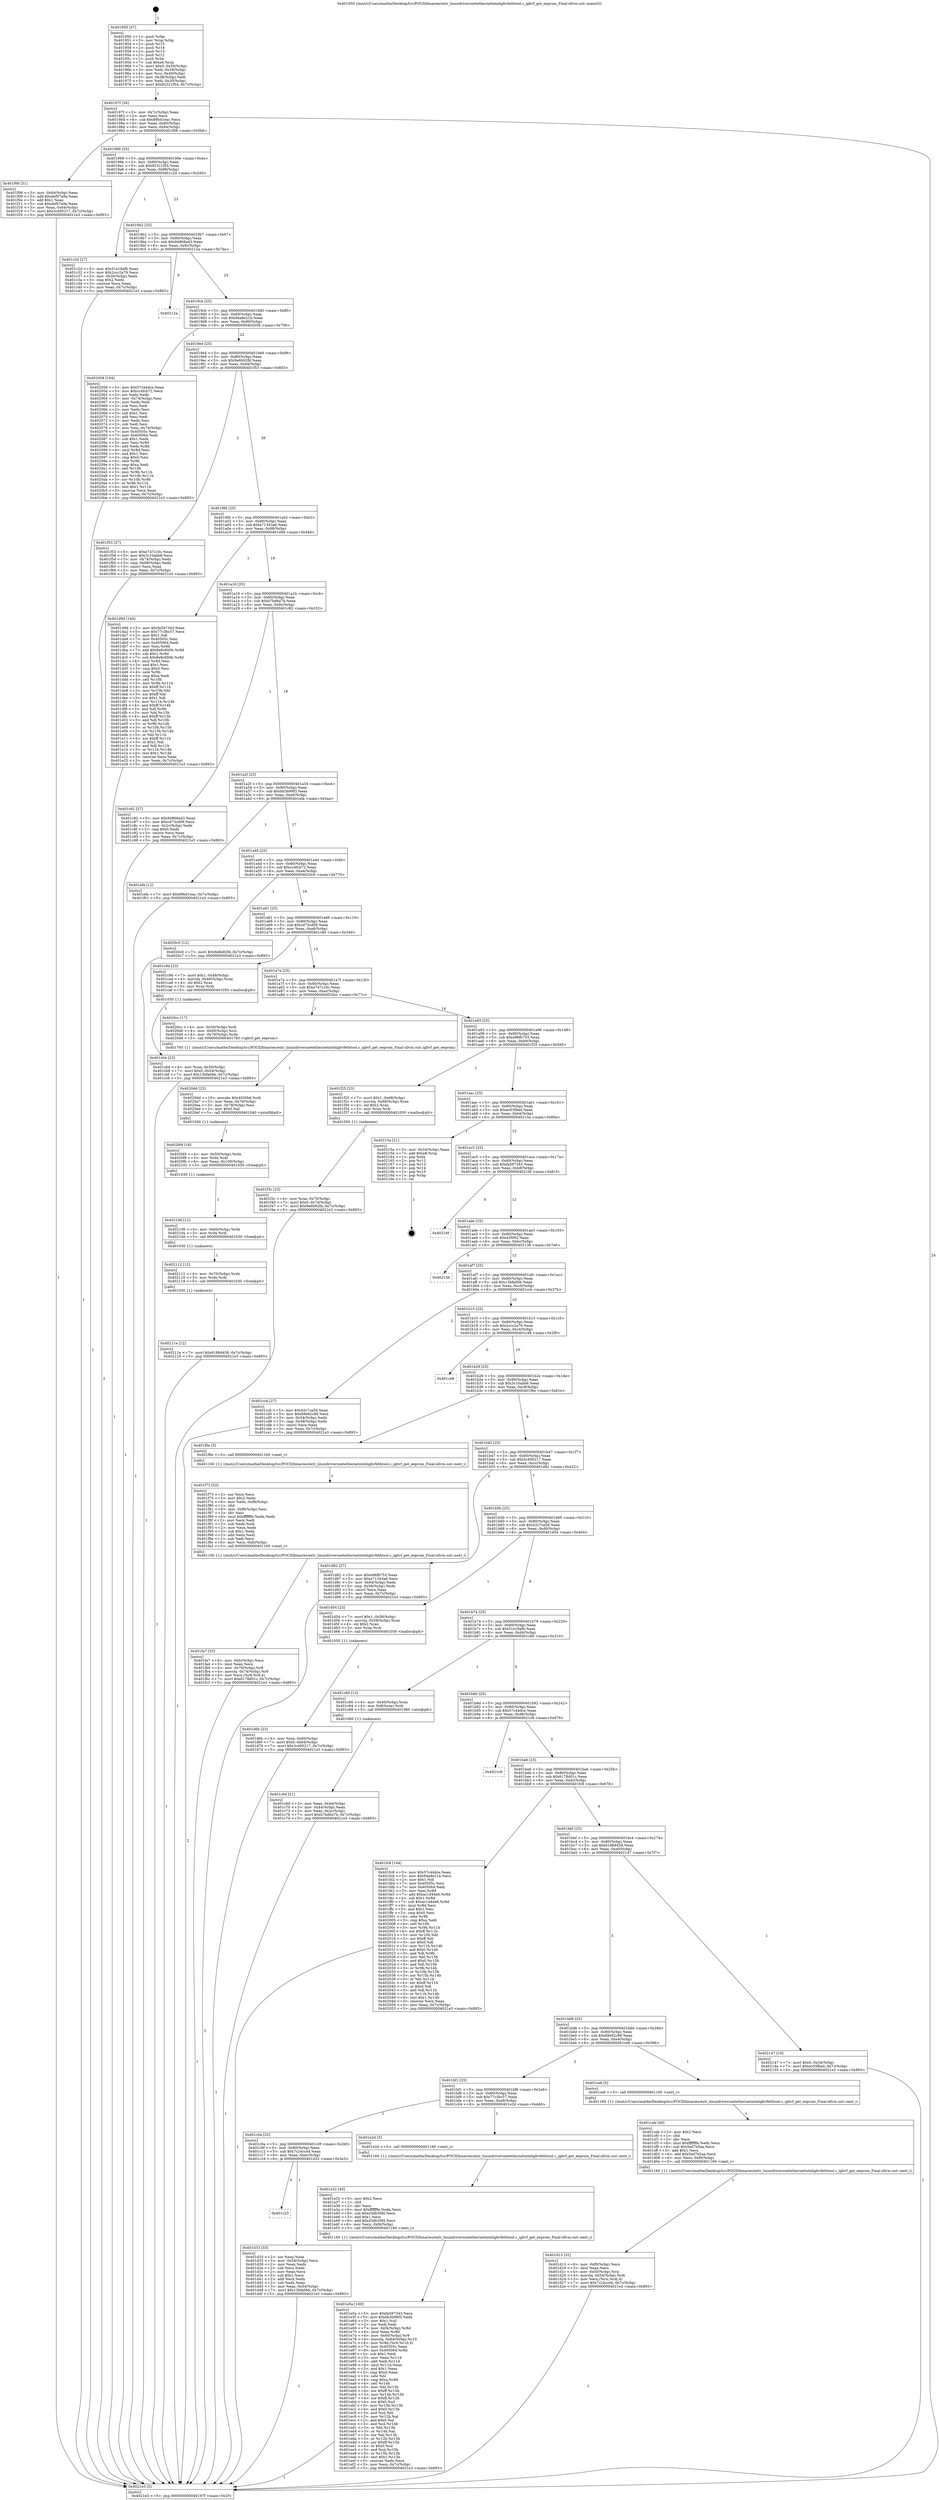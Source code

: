 digraph "0x401950" {
  label = "0x401950 (/mnt/c/Users/mathe/Desktop/tcc/POCII/binaries/extr_linuxdriversnetethernetinteligbvfethtool.c_igbvf_get_eeprom_Final-ollvm.out::main(0))"
  labelloc = "t"
  node[shape=record]

  Entry [label="",width=0.3,height=0.3,shape=circle,fillcolor=black,style=filled]
  "0x40197f" [label="{
     0x40197f [26]\l
     | [instrs]\l
     &nbsp;&nbsp;0x40197f \<+3\>: mov -0x7c(%rbp),%eax\l
     &nbsp;&nbsp;0x401982 \<+2\>: mov %eax,%ecx\l
     &nbsp;&nbsp;0x401984 \<+6\>: sub $0x89bd1eac,%ecx\l
     &nbsp;&nbsp;0x40198a \<+3\>: mov %eax,-0x80(%rbp)\l
     &nbsp;&nbsp;0x40198d \<+6\>: mov %ecx,-0x84(%rbp)\l
     &nbsp;&nbsp;0x401993 \<+6\>: je 0000000000401f06 \<main+0x5b6\>\l
  }"]
  "0x401f06" [label="{
     0x401f06 [31]\l
     | [instrs]\l
     &nbsp;&nbsp;0x401f06 \<+3\>: mov -0x64(%rbp),%eax\l
     &nbsp;&nbsp;0x401f09 \<+5\>: add $0xdef07a9a,%eax\l
     &nbsp;&nbsp;0x401f0e \<+3\>: add $0x1,%eax\l
     &nbsp;&nbsp;0x401f11 \<+5\>: sub $0xdef07a9a,%eax\l
     &nbsp;&nbsp;0x401f16 \<+3\>: mov %eax,-0x64(%rbp)\l
     &nbsp;&nbsp;0x401f19 \<+7\>: movl $0x3c495217,-0x7c(%rbp)\l
     &nbsp;&nbsp;0x401f20 \<+5\>: jmp 00000000004021e3 \<main+0x893\>\l
  }"]
  "0x401999" [label="{
     0x401999 [25]\l
     | [instrs]\l
     &nbsp;&nbsp;0x401999 \<+5\>: jmp 000000000040199e \<main+0x4e\>\l
     &nbsp;&nbsp;0x40199e \<+3\>: mov -0x80(%rbp),%eax\l
     &nbsp;&nbsp;0x4019a1 \<+5\>: sub $0x92321f54,%eax\l
     &nbsp;&nbsp;0x4019a6 \<+6\>: mov %eax,-0x88(%rbp)\l
     &nbsp;&nbsp;0x4019ac \<+6\>: je 0000000000401c2d \<main+0x2dd\>\l
  }"]
  Exit [label="",width=0.3,height=0.3,shape=circle,fillcolor=black,style=filled,peripheries=2]
  "0x401c2d" [label="{
     0x401c2d [27]\l
     | [instrs]\l
     &nbsp;&nbsp;0x401c2d \<+5\>: mov $0x51e18afb,%eax\l
     &nbsp;&nbsp;0x401c32 \<+5\>: mov $0x2ccc2a79,%ecx\l
     &nbsp;&nbsp;0x401c37 \<+3\>: mov -0x30(%rbp),%edx\l
     &nbsp;&nbsp;0x401c3a \<+3\>: cmp $0x2,%edx\l
     &nbsp;&nbsp;0x401c3d \<+3\>: cmovne %ecx,%eax\l
     &nbsp;&nbsp;0x401c40 \<+3\>: mov %eax,-0x7c(%rbp)\l
     &nbsp;&nbsp;0x401c43 \<+5\>: jmp 00000000004021e3 \<main+0x893\>\l
  }"]
  "0x4019b2" [label="{
     0x4019b2 [25]\l
     | [instrs]\l
     &nbsp;&nbsp;0x4019b2 \<+5\>: jmp 00000000004019b7 \<main+0x67\>\l
     &nbsp;&nbsp;0x4019b7 \<+3\>: mov -0x80(%rbp),%eax\l
     &nbsp;&nbsp;0x4019ba \<+5\>: sub $0x94868a43,%eax\l
     &nbsp;&nbsp;0x4019bf \<+6\>: mov %eax,-0x8c(%rbp)\l
     &nbsp;&nbsp;0x4019c5 \<+6\>: je 000000000040212a \<main+0x7da\>\l
  }"]
  "0x4021e3" [label="{
     0x4021e3 [5]\l
     | [instrs]\l
     &nbsp;&nbsp;0x4021e3 \<+5\>: jmp 000000000040197f \<main+0x2f\>\l
  }"]
  "0x401950" [label="{
     0x401950 [47]\l
     | [instrs]\l
     &nbsp;&nbsp;0x401950 \<+1\>: push %rbp\l
     &nbsp;&nbsp;0x401951 \<+3\>: mov %rsp,%rbp\l
     &nbsp;&nbsp;0x401954 \<+2\>: push %r15\l
     &nbsp;&nbsp;0x401956 \<+2\>: push %r14\l
     &nbsp;&nbsp;0x401958 \<+2\>: push %r13\l
     &nbsp;&nbsp;0x40195a \<+2\>: push %r12\l
     &nbsp;&nbsp;0x40195c \<+1\>: push %rbx\l
     &nbsp;&nbsp;0x40195d \<+7\>: sub $0xe8,%rsp\l
     &nbsp;&nbsp;0x401964 \<+7\>: movl $0x0,-0x34(%rbp)\l
     &nbsp;&nbsp;0x40196b \<+3\>: mov %edi,-0x38(%rbp)\l
     &nbsp;&nbsp;0x40196e \<+4\>: mov %rsi,-0x40(%rbp)\l
     &nbsp;&nbsp;0x401972 \<+3\>: mov -0x38(%rbp),%edi\l
     &nbsp;&nbsp;0x401975 \<+3\>: mov %edi,-0x30(%rbp)\l
     &nbsp;&nbsp;0x401978 \<+7\>: movl $0x92321f54,-0x7c(%rbp)\l
  }"]
  "0x40211e" [label="{
     0x40211e [12]\l
     | [instrs]\l
     &nbsp;&nbsp;0x40211e \<+7\>: movl $0x618b9458,-0x7c(%rbp)\l
     &nbsp;&nbsp;0x402125 \<+5\>: jmp 00000000004021e3 \<main+0x893\>\l
  }"]
  "0x40212a" [label="{
     0x40212a\l
  }", style=dashed]
  "0x4019cb" [label="{
     0x4019cb [25]\l
     | [instrs]\l
     &nbsp;&nbsp;0x4019cb \<+5\>: jmp 00000000004019d0 \<main+0x80\>\l
     &nbsp;&nbsp;0x4019d0 \<+3\>: mov -0x80(%rbp),%eax\l
     &nbsp;&nbsp;0x4019d3 \<+5\>: sub $0x94a8e21b,%eax\l
     &nbsp;&nbsp;0x4019d8 \<+6\>: mov %eax,-0x90(%rbp)\l
     &nbsp;&nbsp;0x4019de \<+6\>: je 0000000000402058 \<main+0x708\>\l
  }"]
  "0x402112" [label="{
     0x402112 [12]\l
     | [instrs]\l
     &nbsp;&nbsp;0x402112 \<+4\>: mov -0x70(%rbp),%rdx\l
     &nbsp;&nbsp;0x402116 \<+3\>: mov %rdx,%rdi\l
     &nbsp;&nbsp;0x402119 \<+5\>: call 0000000000401030 \<free@plt\>\l
     | [calls]\l
     &nbsp;&nbsp;0x401030 \{1\} (unknown)\l
  }"]
  "0x402058" [label="{
     0x402058 [104]\l
     | [instrs]\l
     &nbsp;&nbsp;0x402058 \<+5\>: mov $0x57c44dce,%eax\l
     &nbsp;&nbsp;0x40205d \<+5\>: mov $0xcc4fcb72,%ecx\l
     &nbsp;&nbsp;0x402062 \<+2\>: xor %edx,%edx\l
     &nbsp;&nbsp;0x402064 \<+3\>: mov -0x74(%rbp),%esi\l
     &nbsp;&nbsp;0x402067 \<+2\>: mov %edx,%edi\l
     &nbsp;&nbsp;0x402069 \<+2\>: sub %esi,%edi\l
     &nbsp;&nbsp;0x40206b \<+2\>: mov %edx,%esi\l
     &nbsp;&nbsp;0x40206d \<+3\>: sub $0x1,%esi\l
     &nbsp;&nbsp;0x402070 \<+2\>: add %esi,%edi\l
     &nbsp;&nbsp;0x402072 \<+2\>: mov %edx,%esi\l
     &nbsp;&nbsp;0x402074 \<+2\>: sub %edi,%esi\l
     &nbsp;&nbsp;0x402076 \<+3\>: mov %esi,-0x74(%rbp)\l
     &nbsp;&nbsp;0x402079 \<+7\>: mov 0x40505c,%esi\l
     &nbsp;&nbsp;0x402080 \<+7\>: mov 0x405064,%edi\l
     &nbsp;&nbsp;0x402087 \<+3\>: sub $0x1,%edx\l
     &nbsp;&nbsp;0x40208a \<+3\>: mov %esi,%r8d\l
     &nbsp;&nbsp;0x40208d \<+3\>: add %edx,%r8d\l
     &nbsp;&nbsp;0x402090 \<+4\>: imul %r8d,%esi\l
     &nbsp;&nbsp;0x402094 \<+3\>: and $0x1,%esi\l
     &nbsp;&nbsp;0x402097 \<+3\>: cmp $0x0,%esi\l
     &nbsp;&nbsp;0x40209a \<+4\>: sete %r9b\l
     &nbsp;&nbsp;0x40209e \<+3\>: cmp $0xa,%edi\l
     &nbsp;&nbsp;0x4020a1 \<+4\>: setl %r10b\l
     &nbsp;&nbsp;0x4020a5 \<+3\>: mov %r9b,%r11b\l
     &nbsp;&nbsp;0x4020a8 \<+3\>: and %r10b,%r11b\l
     &nbsp;&nbsp;0x4020ab \<+3\>: xor %r10b,%r9b\l
     &nbsp;&nbsp;0x4020ae \<+3\>: or %r9b,%r11b\l
     &nbsp;&nbsp;0x4020b1 \<+4\>: test $0x1,%r11b\l
     &nbsp;&nbsp;0x4020b5 \<+3\>: cmovne %ecx,%eax\l
     &nbsp;&nbsp;0x4020b8 \<+3\>: mov %eax,-0x7c(%rbp)\l
     &nbsp;&nbsp;0x4020bb \<+5\>: jmp 00000000004021e3 \<main+0x893\>\l
  }"]
  "0x4019e4" [label="{
     0x4019e4 [25]\l
     | [instrs]\l
     &nbsp;&nbsp;0x4019e4 \<+5\>: jmp 00000000004019e9 \<main+0x99\>\l
     &nbsp;&nbsp;0x4019e9 \<+3\>: mov -0x80(%rbp),%eax\l
     &nbsp;&nbsp;0x4019ec \<+5\>: sub $0x9e6b92fd,%eax\l
     &nbsp;&nbsp;0x4019f1 \<+6\>: mov %eax,-0x94(%rbp)\l
     &nbsp;&nbsp;0x4019f7 \<+6\>: je 0000000000401f53 \<main+0x603\>\l
  }"]
  "0x402106" [label="{
     0x402106 [12]\l
     | [instrs]\l
     &nbsp;&nbsp;0x402106 \<+4\>: mov -0x60(%rbp),%rdx\l
     &nbsp;&nbsp;0x40210a \<+3\>: mov %rdx,%rdi\l
     &nbsp;&nbsp;0x40210d \<+5\>: call 0000000000401030 \<free@plt\>\l
     | [calls]\l
     &nbsp;&nbsp;0x401030 \{1\} (unknown)\l
  }"]
  "0x401f53" [label="{
     0x401f53 [27]\l
     | [instrs]\l
     &nbsp;&nbsp;0x401f53 \<+5\>: mov $0xe747c16c,%eax\l
     &nbsp;&nbsp;0x401f58 \<+5\>: mov $0x3c10abb6,%ecx\l
     &nbsp;&nbsp;0x401f5d \<+3\>: mov -0x74(%rbp),%edx\l
     &nbsp;&nbsp;0x401f60 \<+3\>: cmp -0x68(%rbp),%edx\l
     &nbsp;&nbsp;0x401f63 \<+3\>: cmovl %ecx,%eax\l
     &nbsp;&nbsp;0x401f66 \<+3\>: mov %eax,-0x7c(%rbp)\l
     &nbsp;&nbsp;0x401f69 \<+5\>: jmp 00000000004021e3 \<main+0x893\>\l
  }"]
  "0x4019fd" [label="{
     0x4019fd [25]\l
     | [instrs]\l
     &nbsp;&nbsp;0x4019fd \<+5\>: jmp 0000000000401a02 \<main+0xb2\>\l
     &nbsp;&nbsp;0x401a02 \<+3\>: mov -0x80(%rbp),%eax\l
     &nbsp;&nbsp;0x401a05 \<+5\>: sub $0xa71343a6,%eax\l
     &nbsp;&nbsp;0x401a0a \<+6\>: mov %eax,-0x98(%rbp)\l
     &nbsp;&nbsp;0x401a10 \<+6\>: je 0000000000401d9d \<main+0x44d\>\l
  }"]
  "0x4020f4" [label="{
     0x4020f4 [18]\l
     | [instrs]\l
     &nbsp;&nbsp;0x4020f4 \<+4\>: mov -0x50(%rbp),%rdx\l
     &nbsp;&nbsp;0x4020f8 \<+3\>: mov %rdx,%rdi\l
     &nbsp;&nbsp;0x4020fb \<+6\>: mov %eax,-0x100(%rbp)\l
     &nbsp;&nbsp;0x402101 \<+5\>: call 0000000000401030 \<free@plt\>\l
     | [calls]\l
     &nbsp;&nbsp;0x401030 \{1\} (unknown)\l
  }"]
  "0x401d9d" [label="{
     0x401d9d [144]\l
     | [instrs]\l
     &nbsp;&nbsp;0x401d9d \<+5\>: mov $0xfa597343,%eax\l
     &nbsp;&nbsp;0x401da2 \<+5\>: mov $0x77c3bc57,%ecx\l
     &nbsp;&nbsp;0x401da7 \<+2\>: mov $0x1,%dl\l
     &nbsp;&nbsp;0x401da9 \<+7\>: mov 0x40505c,%esi\l
     &nbsp;&nbsp;0x401db0 \<+7\>: mov 0x405064,%edi\l
     &nbsp;&nbsp;0x401db7 \<+3\>: mov %esi,%r8d\l
     &nbsp;&nbsp;0x401dba \<+7\>: add $0x8e8c600b,%r8d\l
     &nbsp;&nbsp;0x401dc1 \<+4\>: sub $0x1,%r8d\l
     &nbsp;&nbsp;0x401dc5 \<+7\>: sub $0x8e8c600b,%r8d\l
     &nbsp;&nbsp;0x401dcc \<+4\>: imul %r8d,%esi\l
     &nbsp;&nbsp;0x401dd0 \<+3\>: and $0x1,%esi\l
     &nbsp;&nbsp;0x401dd3 \<+3\>: cmp $0x0,%esi\l
     &nbsp;&nbsp;0x401dd6 \<+4\>: sete %r9b\l
     &nbsp;&nbsp;0x401dda \<+3\>: cmp $0xa,%edi\l
     &nbsp;&nbsp;0x401ddd \<+4\>: setl %r10b\l
     &nbsp;&nbsp;0x401de1 \<+3\>: mov %r9b,%r11b\l
     &nbsp;&nbsp;0x401de4 \<+4\>: xor $0xff,%r11b\l
     &nbsp;&nbsp;0x401de8 \<+3\>: mov %r10b,%bl\l
     &nbsp;&nbsp;0x401deb \<+3\>: xor $0xff,%bl\l
     &nbsp;&nbsp;0x401dee \<+3\>: xor $0x1,%dl\l
     &nbsp;&nbsp;0x401df1 \<+3\>: mov %r11b,%r14b\l
     &nbsp;&nbsp;0x401df4 \<+4\>: and $0xff,%r14b\l
     &nbsp;&nbsp;0x401df8 \<+3\>: and %dl,%r9b\l
     &nbsp;&nbsp;0x401dfb \<+3\>: mov %bl,%r15b\l
     &nbsp;&nbsp;0x401dfe \<+4\>: and $0xff,%r15b\l
     &nbsp;&nbsp;0x401e02 \<+3\>: and %dl,%r10b\l
     &nbsp;&nbsp;0x401e05 \<+3\>: or %r9b,%r14b\l
     &nbsp;&nbsp;0x401e08 \<+3\>: or %r10b,%r15b\l
     &nbsp;&nbsp;0x401e0b \<+3\>: xor %r15b,%r14b\l
     &nbsp;&nbsp;0x401e0e \<+3\>: or %bl,%r11b\l
     &nbsp;&nbsp;0x401e11 \<+4\>: xor $0xff,%r11b\l
     &nbsp;&nbsp;0x401e15 \<+3\>: or $0x1,%dl\l
     &nbsp;&nbsp;0x401e18 \<+3\>: and %dl,%r11b\l
     &nbsp;&nbsp;0x401e1b \<+3\>: or %r11b,%r14b\l
     &nbsp;&nbsp;0x401e1e \<+4\>: test $0x1,%r14b\l
     &nbsp;&nbsp;0x401e22 \<+3\>: cmovne %ecx,%eax\l
     &nbsp;&nbsp;0x401e25 \<+3\>: mov %eax,-0x7c(%rbp)\l
     &nbsp;&nbsp;0x401e28 \<+5\>: jmp 00000000004021e3 \<main+0x893\>\l
  }"]
  "0x401a16" [label="{
     0x401a16 [25]\l
     | [instrs]\l
     &nbsp;&nbsp;0x401a16 \<+5\>: jmp 0000000000401a1b \<main+0xcb\>\l
     &nbsp;&nbsp;0x401a1b \<+3\>: mov -0x80(%rbp),%eax\l
     &nbsp;&nbsp;0x401a1e \<+5\>: sub $0xb7bd6a7b,%eax\l
     &nbsp;&nbsp;0x401a23 \<+6\>: mov %eax,-0x9c(%rbp)\l
     &nbsp;&nbsp;0x401a29 \<+6\>: je 0000000000401c82 \<main+0x332\>\l
  }"]
  "0x4020dd" [label="{
     0x4020dd [23]\l
     | [instrs]\l
     &nbsp;&nbsp;0x4020dd \<+10\>: movabs $0x4030b6,%rdi\l
     &nbsp;&nbsp;0x4020e7 \<+3\>: mov %eax,-0x78(%rbp)\l
     &nbsp;&nbsp;0x4020ea \<+3\>: mov -0x78(%rbp),%esi\l
     &nbsp;&nbsp;0x4020ed \<+2\>: mov $0x0,%al\l
     &nbsp;&nbsp;0x4020ef \<+5\>: call 0000000000401040 \<printf@plt\>\l
     | [calls]\l
     &nbsp;&nbsp;0x401040 \{1\} (unknown)\l
  }"]
  "0x401c82" [label="{
     0x401c82 [27]\l
     | [instrs]\l
     &nbsp;&nbsp;0x401c82 \<+5\>: mov $0x94868a43,%eax\l
     &nbsp;&nbsp;0x401c87 \<+5\>: mov $0xcd73cd09,%ecx\l
     &nbsp;&nbsp;0x401c8c \<+3\>: mov -0x2c(%rbp),%edx\l
     &nbsp;&nbsp;0x401c8f \<+3\>: cmp $0x0,%edx\l
     &nbsp;&nbsp;0x401c92 \<+3\>: cmove %ecx,%eax\l
     &nbsp;&nbsp;0x401c95 \<+3\>: mov %eax,-0x7c(%rbp)\l
     &nbsp;&nbsp;0x401c98 \<+5\>: jmp 00000000004021e3 \<main+0x893\>\l
  }"]
  "0x401a2f" [label="{
     0x401a2f [25]\l
     | [instrs]\l
     &nbsp;&nbsp;0x401a2f \<+5\>: jmp 0000000000401a34 \<main+0xe4\>\l
     &nbsp;&nbsp;0x401a34 \<+3\>: mov -0x80(%rbp),%eax\l
     &nbsp;&nbsp;0x401a37 \<+5\>: sub $0xbb3b99f3,%eax\l
     &nbsp;&nbsp;0x401a3c \<+6\>: mov %eax,-0xa0(%rbp)\l
     &nbsp;&nbsp;0x401a42 \<+6\>: je 0000000000401efa \<main+0x5aa\>\l
  }"]
  "0x401fa7" [label="{
     0x401fa7 [33]\l
     | [instrs]\l
     &nbsp;&nbsp;0x401fa7 \<+6\>: mov -0xfc(%rbp),%ecx\l
     &nbsp;&nbsp;0x401fad \<+3\>: imul %eax,%ecx\l
     &nbsp;&nbsp;0x401fb0 \<+4\>: mov -0x70(%rbp),%r8\l
     &nbsp;&nbsp;0x401fb4 \<+4\>: movslq -0x74(%rbp),%r9\l
     &nbsp;&nbsp;0x401fb8 \<+4\>: mov %ecx,(%r8,%r9,4)\l
     &nbsp;&nbsp;0x401fbc \<+7\>: movl $0x6178d01c,-0x7c(%rbp)\l
     &nbsp;&nbsp;0x401fc3 \<+5\>: jmp 00000000004021e3 \<main+0x893\>\l
  }"]
  "0x401efa" [label="{
     0x401efa [12]\l
     | [instrs]\l
     &nbsp;&nbsp;0x401efa \<+7\>: movl $0x89bd1eac,-0x7c(%rbp)\l
     &nbsp;&nbsp;0x401f01 \<+5\>: jmp 00000000004021e3 \<main+0x893\>\l
  }"]
  "0x401a48" [label="{
     0x401a48 [25]\l
     | [instrs]\l
     &nbsp;&nbsp;0x401a48 \<+5\>: jmp 0000000000401a4d \<main+0xfd\>\l
     &nbsp;&nbsp;0x401a4d \<+3\>: mov -0x80(%rbp),%eax\l
     &nbsp;&nbsp;0x401a50 \<+5\>: sub $0xcc4fcb72,%eax\l
     &nbsp;&nbsp;0x401a55 \<+6\>: mov %eax,-0xa4(%rbp)\l
     &nbsp;&nbsp;0x401a5b \<+6\>: je 00000000004020c0 \<main+0x770\>\l
  }"]
  "0x401f73" [label="{
     0x401f73 [52]\l
     | [instrs]\l
     &nbsp;&nbsp;0x401f73 \<+2\>: xor %ecx,%ecx\l
     &nbsp;&nbsp;0x401f75 \<+5\>: mov $0x2,%edx\l
     &nbsp;&nbsp;0x401f7a \<+6\>: mov %edx,-0xf8(%rbp)\l
     &nbsp;&nbsp;0x401f80 \<+1\>: cltd\l
     &nbsp;&nbsp;0x401f81 \<+6\>: mov -0xf8(%rbp),%esi\l
     &nbsp;&nbsp;0x401f87 \<+2\>: idiv %esi\l
     &nbsp;&nbsp;0x401f89 \<+6\>: imul $0xfffffffe,%edx,%edx\l
     &nbsp;&nbsp;0x401f8f \<+2\>: mov %ecx,%edi\l
     &nbsp;&nbsp;0x401f91 \<+2\>: sub %edx,%edi\l
     &nbsp;&nbsp;0x401f93 \<+2\>: mov %ecx,%edx\l
     &nbsp;&nbsp;0x401f95 \<+3\>: sub $0x1,%edx\l
     &nbsp;&nbsp;0x401f98 \<+2\>: add %edx,%edi\l
     &nbsp;&nbsp;0x401f9a \<+2\>: sub %edi,%ecx\l
     &nbsp;&nbsp;0x401f9c \<+6\>: mov %ecx,-0xfc(%rbp)\l
     &nbsp;&nbsp;0x401fa2 \<+5\>: call 0000000000401160 \<next_i\>\l
     | [calls]\l
     &nbsp;&nbsp;0x401160 \{1\} (/mnt/c/Users/mathe/Desktop/tcc/POCII/binaries/extr_linuxdriversnetethernetinteligbvfethtool.c_igbvf_get_eeprom_Final-ollvm.out::next_i)\l
  }"]
  "0x4020c0" [label="{
     0x4020c0 [12]\l
     | [instrs]\l
     &nbsp;&nbsp;0x4020c0 \<+7\>: movl $0x9e6b92fd,-0x7c(%rbp)\l
     &nbsp;&nbsp;0x4020c7 \<+5\>: jmp 00000000004021e3 \<main+0x893\>\l
  }"]
  "0x401a61" [label="{
     0x401a61 [25]\l
     | [instrs]\l
     &nbsp;&nbsp;0x401a61 \<+5\>: jmp 0000000000401a66 \<main+0x116\>\l
     &nbsp;&nbsp;0x401a66 \<+3\>: mov -0x80(%rbp),%eax\l
     &nbsp;&nbsp;0x401a69 \<+5\>: sub $0xcd73cd09,%eax\l
     &nbsp;&nbsp;0x401a6e \<+6\>: mov %eax,-0xa8(%rbp)\l
     &nbsp;&nbsp;0x401a74 \<+6\>: je 0000000000401c9d \<main+0x34d\>\l
  }"]
  "0x401f3c" [label="{
     0x401f3c [23]\l
     | [instrs]\l
     &nbsp;&nbsp;0x401f3c \<+4\>: mov %rax,-0x70(%rbp)\l
     &nbsp;&nbsp;0x401f40 \<+7\>: movl $0x0,-0x74(%rbp)\l
     &nbsp;&nbsp;0x401f47 \<+7\>: movl $0x9e6b92fd,-0x7c(%rbp)\l
     &nbsp;&nbsp;0x401f4e \<+5\>: jmp 00000000004021e3 \<main+0x893\>\l
  }"]
  "0x401c9d" [label="{
     0x401c9d [23]\l
     | [instrs]\l
     &nbsp;&nbsp;0x401c9d \<+7\>: movl $0x1,-0x48(%rbp)\l
     &nbsp;&nbsp;0x401ca4 \<+4\>: movslq -0x48(%rbp),%rax\l
     &nbsp;&nbsp;0x401ca8 \<+4\>: shl $0x2,%rax\l
     &nbsp;&nbsp;0x401cac \<+3\>: mov %rax,%rdi\l
     &nbsp;&nbsp;0x401caf \<+5\>: call 0000000000401050 \<malloc@plt\>\l
     | [calls]\l
     &nbsp;&nbsp;0x401050 \{1\} (unknown)\l
  }"]
  "0x401a7a" [label="{
     0x401a7a [25]\l
     | [instrs]\l
     &nbsp;&nbsp;0x401a7a \<+5\>: jmp 0000000000401a7f \<main+0x12f\>\l
     &nbsp;&nbsp;0x401a7f \<+3\>: mov -0x80(%rbp),%eax\l
     &nbsp;&nbsp;0x401a82 \<+5\>: sub $0xe747c16c,%eax\l
     &nbsp;&nbsp;0x401a87 \<+6\>: mov %eax,-0xac(%rbp)\l
     &nbsp;&nbsp;0x401a8d \<+6\>: je 00000000004020cc \<main+0x77c\>\l
  }"]
  "0x401e5a" [label="{
     0x401e5a [160]\l
     | [instrs]\l
     &nbsp;&nbsp;0x401e5a \<+5\>: mov $0xfa597343,%ecx\l
     &nbsp;&nbsp;0x401e5f \<+5\>: mov $0xbb3b99f3,%edx\l
     &nbsp;&nbsp;0x401e64 \<+3\>: mov $0x1,%sil\l
     &nbsp;&nbsp;0x401e67 \<+2\>: xor %edi,%edi\l
     &nbsp;&nbsp;0x401e69 \<+7\>: mov -0xf4(%rbp),%r8d\l
     &nbsp;&nbsp;0x401e70 \<+4\>: imul %eax,%r8d\l
     &nbsp;&nbsp;0x401e74 \<+4\>: mov -0x60(%rbp),%r9\l
     &nbsp;&nbsp;0x401e78 \<+4\>: movslq -0x64(%rbp),%r10\l
     &nbsp;&nbsp;0x401e7c \<+4\>: mov %r8d,(%r9,%r10,4)\l
     &nbsp;&nbsp;0x401e80 \<+7\>: mov 0x40505c,%eax\l
     &nbsp;&nbsp;0x401e87 \<+8\>: mov 0x405064,%r8d\l
     &nbsp;&nbsp;0x401e8f \<+3\>: sub $0x1,%edi\l
     &nbsp;&nbsp;0x401e92 \<+3\>: mov %eax,%r11d\l
     &nbsp;&nbsp;0x401e95 \<+3\>: add %edi,%r11d\l
     &nbsp;&nbsp;0x401e98 \<+4\>: imul %r11d,%eax\l
     &nbsp;&nbsp;0x401e9c \<+3\>: and $0x1,%eax\l
     &nbsp;&nbsp;0x401e9f \<+3\>: cmp $0x0,%eax\l
     &nbsp;&nbsp;0x401ea2 \<+3\>: sete %bl\l
     &nbsp;&nbsp;0x401ea5 \<+4\>: cmp $0xa,%r8d\l
     &nbsp;&nbsp;0x401ea9 \<+4\>: setl %r14b\l
     &nbsp;&nbsp;0x401ead \<+3\>: mov %bl,%r15b\l
     &nbsp;&nbsp;0x401eb0 \<+4\>: xor $0xff,%r15b\l
     &nbsp;&nbsp;0x401eb4 \<+3\>: mov %r14b,%r12b\l
     &nbsp;&nbsp;0x401eb7 \<+4\>: xor $0xff,%r12b\l
     &nbsp;&nbsp;0x401ebb \<+4\>: xor $0x0,%sil\l
     &nbsp;&nbsp;0x401ebf \<+3\>: mov %r15b,%r13b\l
     &nbsp;&nbsp;0x401ec2 \<+4\>: and $0x0,%r13b\l
     &nbsp;&nbsp;0x401ec6 \<+3\>: and %sil,%bl\l
     &nbsp;&nbsp;0x401ec9 \<+3\>: mov %r12b,%al\l
     &nbsp;&nbsp;0x401ecc \<+2\>: and $0x0,%al\l
     &nbsp;&nbsp;0x401ece \<+3\>: and %sil,%r14b\l
     &nbsp;&nbsp;0x401ed1 \<+3\>: or %bl,%r13b\l
     &nbsp;&nbsp;0x401ed4 \<+3\>: or %r14b,%al\l
     &nbsp;&nbsp;0x401ed7 \<+3\>: xor %al,%r13b\l
     &nbsp;&nbsp;0x401eda \<+3\>: or %r12b,%r15b\l
     &nbsp;&nbsp;0x401edd \<+4\>: xor $0xff,%r15b\l
     &nbsp;&nbsp;0x401ee1 \<+4\>: or $0x0,%sil\l
     &nbsp;&nbsp;0x401ee5 \<+3\>: and %sil,%r15b\l
     &nbsp;&nbsp;0x401ee8 \<+3\>: or %r15b,%r13b\l
     &nbsp;&nbsp;0x401eeb \<+4\>: test $0x1,%r13b\l
     &nbsp;&nbsp;0x401eef \<+3\>: cmovne %edx,%ecx\l
     &nbsp;&nbsp;0x401ef2 \<+3\>: mov %ecx,-0x7c(%rbp)\l
     &nbsp;&nbsp;0x401ef5 \<+5\>: jmp 00000000004021e3 \<main+0x893\>\l
  }"]
  "0x4020cc" [label="{
     0x4020cc [17]\l
     | [instrs]\l
     &nbsp;&nbsp;0x4020cc \<+4\>: mov -0x50(%rbp),%rdi\l
     &nbsp;&nbsp;0x4020d0 \<+4\>: mov -0x60(%rbp),%rsi\l
     &nbsp;&nbsp;0x4020d4 \<+4\>: mov -0x70(%rbp),%rdx\l
     &nbsp;&nbsp;0x4020d8 \<+5\>: call 0000000000401760 \<igbvf_get_eeprom\>\l
     | [calls]\l
     &nbsp;&nbsp;0x401760 \{1\} (/mnt/c/Users/mathe/Desktop/tcc/POCII/binaries/extr_linuxdriversnetethernetinteligbvfethtool.c_igbvf_get_eeprom_Final-ollvm.out::igbvf_get_eeprom)\l
  }"]
  "0x401a93" [label="{
     0x401a93 [25]\l
     | [instrs]\l
     &nbsp;&nbsp;0x401a93 \<+5\>: jmp 0000000000401a98 \<main+0x148\>\l
     &nbsp;&nbsp;0x401a98 \<+3\>: mov -0x80(%rbp),%eax\l
     &nbsp;&nbsp;0x401a9b \<+5\>: sub $0xe96fb753,%eax\l
     &nbsp;&nbsp;0x401aa0 \<+6\>: mov %eax,-0xb0(%rbp)\l
     &nbsp;&nbsp;0x401aa6 \<+6\>: je 0000000000401f25 \<main+0x5d5\>\l
  }"]
  "0x401e32" [label="{
     0x401e32 [40]\l
     | [instrs]\l
     &nbsp;&nbsp;0x401e32 \<+5\>: mov $0x2,%ecx\l
     &nbsp;&nbsp;0x401e37 \<+1\>: cltd\l
     &nbsp;&nbsp;0x401e38 \<+2\>: idiv %ecx\l
     &nbsp;&nbsp;0x401e3a \<+6\>: imul $0xfffffffe,%edx,%ecx\l
     &nbsp;&nbsp;0x401e40 \<+6\>: sub $0xd3db30fd,%ecx\l
     &nbsp;&nbsp;0x401e46 \<+3\>: add $0x1,%ecx\l
     &nbsp;&nbsp;0x401e49 \<+6\>: add $0xd3db30fd,%ecx\l
     &nbsp;&nbsp;0x401e4f \<+6\>: mov %ecx,-0xf4(%rbp)\l
     &nbsp;&nbsp;0x401e55 \<+5\>: call 0000000000401160 \<next_i\>\l
     | [calls]\l
     &nbsp;&nbsp;0x401160 \{1\} (/mnt/c/Users/mathe/Desktop/tcc/POCII/binaries/extr_linuxdriversnetethernetinteligbvfethtool.c_igbvf_get_eeprom_Final-ollvm.out::next_i)\l
  }"]
  "0x401f25" [label="{
     0x401f25 [23]\l
     | [instrs]\l
     &nbsp;&nbsp;0x401f25 \<+7\>: movl $0x1,-0x68(%rbp)\l
     &nbsp;&nbsp;0x401f2c \<+4\>: movslq -0x68(%rbp),%rax\l
     &nbsp;&nbsp;0x401f30 \<+4\>: shl $0x2,%rax\l
     &nbsp;&nbsp;0x401f34 \<+3\>: mov %rax,%rdi\l
     &nbsp;&nbsp;0x401f37 \<+5\>: call 0000000000401050 \<malloc@plt\>\l
     | [calls]\l
     &nbsp;&nbsp;0x401050 \{1\} (unknown)\l
  }"]
  "0x401aac" [label="{
     0x401aac [25]\l
     | [instrs]\l
     &nbsp;&nbsp;0x401aac \<+5\>: jmp 0000000000401ab1 \<main+0x161\>\l
     &nbsp;&nbsp;0x401ab1 \<+3\>: mov -0x80(%rbp),%eax\l
     &nbsp;&nbsp;0x401ab4 \<+5\>: sub $0xec03fbed,%eax\l
     &nbsp;&nbsp;0x401ab9 \<+6\>: mov %eax,-0xb4(%rbp)\l
     &nbsp;&nbsp;0x401abf \<+6\>: je 000000000040215a \<main+0x80a\>\l
  }"]
  "0x401d6b" [label="{
     0x401d6b [23]\l
     | [instrs]\l
     &nbsp;&nbsp;0x401d6b \<+4\>: mov %rax,-0x60(%rbp)\l
     &nbsp;&nbsp;0x401d6f \<+7\>: movl $0x0,-0x64(%rbp)\l
     &nbsp;&nbsp;0x401d76 \<+7\>: movl $0x3c495217,-0x7c(%rbp)\l
     &nbsp;&nbsp;0x401d7d \<+5\>: jmp 00000000004021e3 \<main+0x893\>\l
  }"]
  "0x40215a" [label="{
     0x40215a [21]\l
     | [instrs]\l
     &nbsp;&nbsp;0x40215a \<+3\>: mov -0x34(%rbp),%eax\l
     &nbsp;&nbsp;0x40215d \<+7\>: add $0xe8,%rsp\l
     &nbsp;&nbsp;0x402164 \<+1\>: pop %rbx\l
     &nbsp;&nbsp;0x402165 \<+2\>: pop %r12\l
     &nbsp;&nbsp;0x402167 \<+2\>: pop %r13\l
     &nbsp;&nbsp;0x402169 \<+2\>: pop %r14\l
     &nbsp;&nbsp;0x40216b \<+2\>: pop %r15\l
     &nbsp;&nbsp;0x40216d \<+1\>: pop %rbp\l
     &nbsp;&nbsp;0x40216e \<+1\>: ret\l
  }"]
  "0x401ac5" [label="{
     0x401ac5 [25]\l
     | [instrs]\l
     &nbsp;&nbsp;0x401ac5 \<+5\>: jmp 0000000000401aca \<main+0x17a\>\l
     &nbsp;&nbsp;0x401aca \<+3\>: mov -0x80(%rbp),%eax\l
     &nbsp;&nbsp;0x401acd \<+5\>: sub $0xfa597343,%eax\l
     &nbsp;&nbsp;0x401ad2 \<+6\>: mov %eax,-0xb8(%rbp)\l
     &nbsp;&nbsp;0x401ad8 \<+6\>: je 000000000040216f \<main+0x81f\>\l
  }"]
  "0x401c23" [label="{
     0x401c23\l
  }", style=dashed]
  "0x40216f" [label="{
     0x40216f\l
  }", style=dashed]
  "0x401ade" [label="{
     0x401ade [25]\l
     | [instrs]\l
     &nbsp;&nbsp;0x401ade \<+5\>: jmp 0000000000401ae3 \<main+0x193\>\l
     &nbsp;&nbsp;0x401ae3 \<+3\>: mov -0x80(%rbp),%eax\l
     &nbsp;&nbsp;0x401ae6 \<+5\>: sub $0x42f062,%eax\l
     &nbsp;&nbsp;0x401aeb \<+6\>: mov %eax,-0xbc(%rbp)\l
     &nbsp;&nbsp;0x401af1 \<+6\>: je 0000000000402136 \<main+0x7e6\>\l
  }"]
  "0x401d33" [label="{
     0x401d33 [33]\l
     | [instrs]\l
     &nbsp;&nbsp;0x401d33 \<+2\>: xor %eax,%eax\l
     &nbsp;&nbsp;0x401d35 \<+3\>: mov -0x54(%rbp),%ecx\l
     &nbsp;&nbsp;0x401d38 \<+2\>: mov %eax,%edx\l
     &nbsp;&nbsp;0x401d3a \<+2\>: sub %ecx,%edx\l
     &nbsp;&nbsp;0x401d3c \<+2\>: mov %eax,%ecx\l
     &nbsp;&nbsp;0x401d3e \<+3\>: sub $0x1,%ecx\l
     &nbsp;&nbsp;0x401d41 \<+2\>: add %ecx,%edx\l
     &nbsp;&nbsp;0x401d43 \<+2\>: sub %edx,%eax\l
     &nbsp;&nbsp;0x401d45 \<+3\>: mov %eax,-0x54(%rbp)\l
     &nbsp;&nbsp;0x401d48 \<+7\>: movl $0x13bfa0bb,-0x7c(%rbp)\l
     &nbsp;&nbsp;0x401d4f \<+5\>: jmp 00000000004021e3 \<main+0x893\>\l
  }"]
  "0x402136" [label="{
     0x402136\l
  }", style=dashed]
  "0x401af7" [label="{
     0x401af7 [25]\l
     | [instrs]\l
     &nbsp;&nbsp;0x401af7 \<+5\>: jmp 0000000000401afc \<main+0x1ac\>\l
     &nbsp;&nbsp;0x401afc \<+3\>: mov -0x80(%rbp),%eax\l
     &nbsp;&nbsp;0x401aff \<+5\>: sub $0x13bfa0bb,%eax\l
     &nbsp;&nbsp;0x401b04 \<+6\>: mov %eax,-0xc0(%rbp)\l
     &nbsp;&nbsp;0x401b0a \<+6\>: je 0000000000401ccb \<main+0x37b\>\l
  }"]
  "0x401c0a" [label="{
     0x401c0a [25]\l
     | [instrs]\l
     &nbsp;&nbsp;0x401c0a \<+5\>: jmp 0000000000401c0f \<main+0x2bf\>\l
     &nbsp;&nbsp;0x401c0f \<+3\>: mov -0x80(%rbp),%eax\l
     &nbsp;&nbsp;0x401c12 \<+5\>: sub $0x7c24ccd4,%eax\l
     &nbsp;&nbsp;0x401c17 \<+6\>: mov %eax,-0xec(%rbp)\l
     &nbsp;&nbsp;0x401c1d \<+6\>: je 0000000000401d33 \<main+0x3e3\>\l
  }"]
  "0x401ccb" [label="{
     0x401ccb [27]\l
     | [instrs]\l
     &nbsp;&nbsp;0x401ccb \<+5\>: mov $0x42c7ca5d,%eax\l
     &nbsp;&nbsp;0x401cd0 \<+5\>: mov $0x69e92c86,%ecx\l
     &nbsp;&nbsp;0x401cd5 \<+3\>: mov -0x54(%rbp),%edx\l
     &nbsp;&nbsp;0x401cd8 \<+3\>: cmp -0x48(%rbp),%edx\l
     &nbsp;&nbsp;0x401cdb \<+3\>: cmovl %ecx,%eax\l
     &nbsp;&nbsp;0x401cde \<+3\>: mov %eax,-0x7c(%rbp)\l
     &nbsp;&nbsp;0x401ce1 \<+5\>: jmp 00000000004021e3 \<main+0x893\>\l
  }"]
  "0x401b10" [label="{
     0x401b10 [25]\l
     | [instrs]\l
     &nbsp;&nbsp;0x401b10 \<+5\>: jmp 0000000000401b15 \<main+0x1c5\>\l
     &nbsp;&nbsp;0x401b15 \<+3\>: mov -0x80(%rbp),%eax\l
     &nbsp;&nbsp;0x401b18 \<+5\>: sub $0x2ccc2a79,%eax\l
     &nbsp;&nbsp;0x401b1d \<+6\>: mov %eax,-0xc4(%rbp)\l
     &nbsp;&nbsp;0x401b23 \<+6\>: je 0000000000401c48 \<main+0x2f8\>\l
  }"]
  "0x401e2d" [label="{
     0x401e2d [5]\l
     | [instrs]\l
     &nbsp;&nbsp;0x401e2d \<+5\>: call 0000000000401160 \<next_i\>\l
     | [calls]\l
     &nbsp;&nbsp;0x401160 \{1\} (/mnt/c/Users/mathe/Desktop/tcc/POCII/binaries/extr_linuxdriversnetethernetinteligbvfethtool.c_igbvf_get_eeprom_Final-ollvm.out::next_i)\l
  }"]
  "0x401c48" [label="{
     0x401c48\l
  }", style=dashed]
  "0x401b29" [label="{
     0x401b29 [25]\l
     | [instrs]\l
     &nbsp;&nbsp;0x401b29 \<+5\>: jmp 0000000000401b2e \<main+0x1de\>\l
     &nbsp;&nbsp;0x401b2e \<+3\>: mov -0x80(%rbp),%eax\l
     &nbsp;&nbsp;0x401b31 \<+5\>: sub $0x3c10abb6,%eax\l
     &nbsp;&nbsp;0x401b36 \<+6\>: mov %eax,-0xc8(%rbp)\l
     &nbsp;&nbsp;0x401b3c \<+6\>: je 0000000000401f6e \<main+0x61e\>\l
  }"]
  "0x401d13" [label="{
     0x401d13 [32]\l
     | [instrs]\l
     &nbsp;&nbsp;0x401d13 \<+6\>: mov -0xf0(%rbp),%ecx\l
     &nbsp;&nbsp;0x401d19 \<+3\>: imul %eax,%ecx\l
     &nbsp;&nbsp;0x401d1c \<+4\>: mov -0x50(%rbp),%rsi\l
     &nbsp;&nbsp;0x401d20 \<+4\>: movslq -0x54(%rbp),%rdi\l
     &nbsp;&nbsp;0x401d24 \<+3\>: mov %ecx,(%rsi,%rdi,4)\l
     &nbsp;&nbsp;0x401d27 \<+7\>: movl $0x7c24ccd4,-0x7c(%rbp)\l
     &nbsp;&nbsp;0x401d2e \<+5\>: jmp 00000000004021e3 \<main+0x893\>\l
  }"]
  "0x401f6e" [label="{
     0x401f6e [5]\l
     | [instrs]\l
     &nbsp;&nbsp;0x401f6e \<+5\>: call 0000000000401160 \<next_i\>\l
     | [calls]\l
     &nbsp;&nbsp;0x401160 \{1\} (/mnt/c/Users/mathe/Desktop/tcc/POCII/binaries/extr_linuxdriversnetethernetinteligbvfethtool.c_igbvf_get_eeprom_Final-ollvm.out::next_i)\l
  }"]
  "0x401b42" [label="{
     0x401b42 [25]\l
     | [instrs]\l
     &nbsp;&nbsp;0x401b42 \<+5\>: jmp 0000000000401b47 \<main+0x1f7\>\l
     &nbsp;&nbsp;0x401b47 \<+3\>: mov -0x80(%rbp),%eax\l
     &nbsp;&nbsp;0x401b4a \<+5\>: sub $0x3c495217,%eax\l
     &nbsp;&nbsp;0x401b4f \<+6\>: mov %eax,-0xcc(%rbp)\l
     &nbsp;&nbsp;0x401b55 \<+6\>: je 0000000000401d82 \<main+0x432\>\l
  }"]
  "0x401ceb" [label="{
     0x401ceb [40]\l
     | [instrs]\l
     &nbsp;&nbsp;0x401ceb \<+5\>: mov $0x2,%ecx\l
     &nbsp;&nbsp;0x401cf0 \<+1\>: cltd\l
     &nbsp;&nbsp;0x401cf1 \<+2\>: idiv %ecx\l
     &nbsp;&nbsp;0x401cf3 \<+6\>: imul $0xfffffffe,%edx,%ecx\l
     &nbsp;&nbsp;0x401cf9 \<+6\>: sub $0x5ed7b5aa,%ecx\l
     &nbsp;&nbsp;0x401cff \<+3\>: add $0x1,%ecx\l
     &nbsp;&nbsp;0x401d02 \<+6\>: add $0x5ed7b5aa,%ecx\l
     &nbsp;&nbsp;0x401d08 \<+6\>: mov %ecx,-0xf0(%rbp)\l
     &nbsp;&nbsp;0x401d0e \<+5\>: call 0000000000401160 \<next_i\>\l
     | [calls]\l
     &nbsp;&nbsp;0x401160 \{1\} (/mnt/c/Users/mathe/Desktop/tcc/POCII/binaries/extr_linuxdriversnetethernetinteligbvfethtool.c_igbvf_get_eeprom_Final-ollvm.out::next_i)\l
  }"]
  "0x401d82" [label="{
     0x401d82 [27]\l
     | [instrs]\l
     &nbsp;&nbsp;0x401d82 \<+5\>: mov $0xe96fb753,%eax\l
     &nbsp;&nbsp;0x401d87 \<+5\>: mov $0xa71343a6,%ecx\l
     &nbsp;&nbsp;0x401d8c \<+3\>: mov -0x64(%rbp),%edx\l
     &nbsp;&nbsp;0x401d8f \<+3\>: cmp -0x58(%rbp),%edx\l
     &nbsp;&nbsp;0x401d92 \<+3\>: cmovl %ecx,%eax\l
     &nbsp;&nbsp;0x401d95 \<+3\>: mov %eax,-0x7c(%rbp)\l
     &nbsp;&nbsp;0x401d98 \<+5\>: jmp 00000000004021e3 \<main+0x893\>\l
  }"]
  "0x401b5b" [label="{
     0x401b5b [25]\l
     | [instrs]\l
     &nbsp;&nbsp;0x401b5b \<+5\>: jmp 0000000000401b60 \<main+0x210\>\l
     &nbsp;&nbsp;0x401b60 \<+3\>: mov -0x80(%rbp),%eax\l
     &nbsp;&nbsp;0x401b63 \<+5\>: sub $0x42c7ca5d,%eax\l
     &nbsp;&nbsp;0x401b68 \<+6\>: mov %eax,-0xd0(%rbp)\l
     &nbsp;&nbsp;0x401b6e \<+6\>: je 0000000000401d54 \<main+0x404\>\l
  }"]
  "0x401bf1" [label="{
     0x401bf1 [25]\l
     | [instrs]\l
     &nbsp;&nbsp;0x401bf1 \<+5\>: jmp 0000000000401bf6 \<main+0x2a6\>\l
     &nbsp;&nbsp;0x401bf6 \<+3\>: mov -0x80(%rbp),%eax\l
     &nbsp;&nbsp;0x401bf9 \<+5\>: sub $0x77c3bc57,%eax\l
     &nbsp;&nbsp;0x401bfe \<+6\>: mov %eax,-0xe8(%rbp)\l
     &nbsp;&nbsp;0x401c04 \<+6\>: je 0000000000401e2d \<main+0x4dd\>\l
  }"]
  "0x401d54" [label="{
     0x401d54 [23]\l
     | [instrs]\l
     &nbsp;&nbsp;0x401d54 \<+7\>: movl $0x1,-0x58(%rbp)\l
     &nbsp;&nbsp;0x401d5b \<+4\>: movslq -0x58(%rbp),%rax\l
     &nbsp;&nbsp;0x401d5f \<+4\>: shl $0x2,%rax\l
     &nbsp;&nbsp;0x401d63 \<+3\>: mov %rax,%rdi\l
     &nbsp;&nbsp;0x401d66 \<+5\>: call 0000000000401050 \<malloc@plt\>\l
     | [calls]\l
     &nbsp;&nbsp;0x401050 \{1\} (unknown)\l
  }"]
  "0x401b74" [label="{
     0x401b74 [25]\l
     | [instrs]\l
     &nbsp;&nbsp;0x401b74 \<+5\>: jmp 0000000000401b79 \<main+0x229\>\l
     &nbsp;&nbsp;0x401b79 \<+3\>: mov -0x80(%rbp),%eax\l
     &nbsp;&nbsp;0x401b7c \<+5\>: sub $0x51e18afb,%eax\l
     &nbsp;&nbsp;0x401b81 \<+6\>: mov %eax,-0xd4(%rbp)\l
     &nbsp;&nbsp;0x401b87 \<+6\>: je 0000000000401c60 \<main+0x310\>\l
  }"]
  "0x401ce6" [label="{
     0x401ce6 [5]\l
     | [instrs]\l
     &nbsp;&nbsp;0x401ce6 \<+5\>: call 0000000000401160 \<next_i\>\l
     | [calls]\l
     &nbsp;&nbsp;0x401160 \{1\} (/mnt/c/Users/mathe/Desktop/tcc/POCII/binaries/extr_linuxdriversnetethernetinteligbvfethtool.c_igbvf_get_eeprom_Final-ollvm.out::next_i)\l
  }"]
  "0x401c60" [label="{
     0x401c60 [13]\l
     | [instrs]\l
     &nbsp;&nbsp;0x401c60 \<+4\>: mov -0x40(%rbp),%rax\l
     &nbsp;&nbsp;0x401c64 \<+4\>: mov 0x8(%rax),%rdi\l
     &nbsp;&nbsp;0x401c68 \<+5\>: call 0000000000401060 \<atoi@plt\>\l
     | [calls]\l
     &nbsp;&nbsp;0x401060 \{1\} (unknown)\l
  }"]
  "0x401b8d" [label="{
     0x401b8d [25]\l
     | [instrs]\l
     &nbsp;&nbsp;0x401b8d \<+5\>: jmp 0000000000401b92 \<main+0x242\>\l
     &nbsp;&nbsp;0x401b92 \<+3\>: mov -0x80(%rbp),%eax\l
     &nbsp;&nbsp;0x401b95 \<+5\>: sub $0x57c44dce,%eax\l
     &nbsp;&nbsp;0x401b9a \<+6\>: mov %eax,-0xd8(%rbp)\l
     &nbsp;&nbsp;0x401ba0 \<+6\>: je 00000000004021c9 \<main+0x879\>\l
  }"]
  "0x401c6d" [label="{
     0x401c6d [21]\l
     | [instrs]\l
     &nbsp;&nbsp;0x401c6d \<+3\>: mov %eax,-0x44(%rbp)\l
     &nbsp;&nbsp;0x401c70 \<+3\>: mov -0x44(%rbp),%eax\l
     &nbsp;&nbsp;0x401c73 \<+3\>: mov %eax,-0x2c(%rbp)\l
     &nbsp;&nbsp;0x401c76 \<+7\>: movl $0xb7bd6a7b,-0x7c(%rbp)\l
     &nbsp;&nbsp;0x401c7d \<+5\>: jmp 00000000004021e3 \<main+0x893\>\l
  }"]
  "0x401cb4" [label="{
     0x401cb4 [23]\l
     | [instrs]\l
     &nbsp;&nbsp;0x401cb4 \<+4\>: mov %rax,-0x50(%rbp)\l
     &nbsp;&nbsp;0x401cb8 \<+7\>: movl $0x0,-0x54(%rbp)\l
     &nbsp;&nbsp;0x401cbf \<+7\>: movl $0x13bfa0bb,-0x7c(%rbp)\l
     &nbsp;&nbsp;0x401cc6 \<+5\>: jmp 00000000004021e3 \<main+0x893\>\l
  }"]
  "0x401bd8" [label="{
     0x401bd8 [25]\l
     | [instrs]\l
     &nbsp;&nbsp;0x401bd8 \<+5\>: jmp 0000000000401bdd \<main+0x28d\>\l
     &nbsp;&nbsp;0x401bdd \<+3\>: mov -0x80(%rbp),%eax\l
     &nbsp;&nbsp;0x401be0 \<+5\>: sub $0x69e92c86,%eax\l
     &nbsp;&nbsp;0x401be5 \<+6\>: mov %eax,-0xe4(%rbp)\l
     &nbsp;&nbsp;0x401beb \<+6\>: je 0000000000401ce6 \<main+0x396\>\l
  }"]
  "0x4021c9" [label="{
     0x4021c9\l
  }", style=dashed]
  "0x401ba6" [label="{
     0x401ba6 [25]\l
     | [instrs]\l
     &nbsp;&nbsp;0x401ba6 \<+5\>: jmp 0000000000401bab \<main+0x25b\>\l
     &nbsp;&nbsp;0x401bab \<+3\>: mov -0x80(%rbp),%eax\l
     &nbsp;&nbsp;0x401bae \<+5\>: sub $0x6178d01c,%eax\l
     &nbsp;&nbsp;0x401bb3 \<+6\>: mov %eax,-0xdc(%rbp)\l
     &nbsp;&nbsp;0x401bb9 \<+6\>: je 0000000000401fc8 \<main+0x678\>\l
  }"]
  "0x402147" [label="{
     0x402147 [19]\l
     | [instrs]\l
     &nbsp;&nbsp;0x402147 \<+7\>: movl $0x0,-0x34(%rbp)\l
     &nbsp;&nbsp;0x40214e \<+7\>: movl $0xec03fbed,-0x7c(%rbp)\l
     &nbsp;&nbsp;0x402155 \<+5\>: jmp 00000000004021e3 \<main+0x893\>\l
  }"]
  "0x401fc8" [label="{
     0x401fc8 [144]\l
     | [instrs]\l
     &nbsp;&nbsp;0x401fc8 \<+5\>: mov $0x57c44dce,%eax\l
     &nbsp;&nbsp;0x401fcd \<+5\>: mov $0x94a8e21b,%ecx\l
     &nbsp;&nbsp;0x401fd2 \<+2\>: mov $0x1,%dl\l
     &nbsp;&nbsp;0x401fd4 \<+7\>: mov 0x40505c,%esi\l
     &nbsp;&nbsp;0x401fdb \<+7\>: mov 0x405064,%edi\l
     &nbsp;&nbsp;0x401fe2 \<+3\>: mov %esi,%r8d\l
     &nbsp;&nbsp;0x401fe5 \<+7\>: add $0xac1d44e6,%r8d\l
     &nbsp;&nbsp;0x401fec \<+4\>: sub $0x1,%r8d\l
     &nbsp;&nbsp;0x401ff0 \<+7\>: sub $0xac1d44e6,%r8d\l
     &nbsp;&nbsp;0x401ff7 \<+4\>: imul %r8d,%esi\l
     &nbsp;&nbsp;0x401ffb \<+3\>: and $0x1,%esi\l
     &nbsp;&nbsp;0x401ffe \<+3\>: cmp $0x0,%esi\l
     &nbsp;&nbsp;0x402001 \<+4\>: sete %r9b\l
     &nbsp;&nbsp;0x402005 \<+3\>: cmp $0xa,%edi\l
     &nbsp;&nbsp;0x402008 \<+4\>: setl %r10b\l
     &nbsp;&nbsp;0x40200c \<+3\>: mov %r9b,%r11b\l
     &nbsp;&nbsp;0x40200f \<+4\>: xor $0xff,%r11b\l
     &nbsp;&nbsp;0x402013 \<+3\>: mov %r10b,%bl\l
     &nbsp;&nbsp;0x402016 \<+3\>: xor $0xff,%bl\l
     &nbsp;&nbsp;0x402019 \<+3\>: xor $0x0,%dl\l
     &nbsp;&nbsp;0x40201c \<+3\>: mov %r11b,%r14b\l
     &nbsp;&nbsp;0x40201f \<+4\>: and $0x0,%r14b\l
     &nbsp;&nbsp;0x402023 \<+3\>: and %dl,%r9b\l
     &nbsp;&nbsp;0x402026 \<+3\>: mov %bl,%r15b\l
     &nbsp;&nbsp;0x402029 \<+4\>: and $0x0,%r15b\l
     &nbsp;&nbsp;0x40202d \<+3\>: and %dl,%r10b\l
     &nbsp;&nbsp;0x402030 \<+3\>: or %r9b,%r14b\l
     &nbsp;&nbsp;0x402033 \<+3\>: or %r10b,%r15b\l
     &nbsp;&nbsp;0x402036 \<+3\>: xor %r15b,%r14b\l
     &nbsp;&nbsp;0x402039 \<+3\>: or %bl,%r11b\l
     &nbsp;&nbsp;0x40203c \<+4\>: xor $0xff,%r11b\l
     &nbsp;&nbsp;0x402040 \<+3\>: or $0x0,%dl\l
     &nbsp;&nbsp;0x402043 \<+3\>: and %dl,%r11b\l
     &nbsp;&nbsp;0x402046 \<+3\>: or %r11b,%r14b\l
     &nbsp;&nbsp;0x402049 \<+4\>: test $0x1,%r14b\l
     &nbsp;&nbsp;0x40204d \<+3\>: cmovne %ecx,%eax\l
     &nbsp;&nbsp;0x402050 \<+3\>: mov %eax,-0x7c(%rbp)\l
     &nbsp;&nbsp;0x402053 \<+5\>: jmp 00000000004021e3 \<main+0x893\>\l
  }"]
  "0x401bbf" [label="{
     0x401bbf [25]\l
     | [instrs]\l
     &nbsp;&nbsp;0x401bbf \<+5\>: jmp 0000000000401bc4 \<main+0x274\>\l
     &nbsp;&nbsp;0x401bc4 \<+3\>: mov -0x80(%rbp),%eax\l
     &nbsp;&nbsp;0x401bc7 \<+5\>: sub $0x618b9458,%eax\l
     &nbsp;&nbsp;0x401bcc \<+6\>: mov %eax,-0xe0(%rbp)\l
     &nbsp;&nbsp;0x401bd2 \<+6\>: je 0000000000402147 \<main+0x7f7\>\l
  }"]
  Entry -> "0x401950" [label=" 1"]
  "0x40197f" -> "0x401f06" [label=" 1"]
  "0x40197f" -> "0x401999" [label=" 24"]
  "0x40215a" -> Exit [label=" 1"]
  "0x401999" -> "0x401c2d" [label=" 1"]
  "0x401999" -> "0x4019b2" [label=" 23"]
  "0x401c2d" -> "0x4021e3" [label=" 1"]
  "0x401950" -> "0x40197f" [label=" 1"]
  "0x4021e3" -> "0x40197f" [label=" 24"]
  "0x402147" -> "0x4021e3" [label=" 1"]
  "0x4019b2" -> "0x40212a" [label=" 0"]
  "0x4019b2" -> "0x4019cb" [label=" 23"]
  "0x40211e" -> "0x4021e3" [label=" 1"]
  "0x4019cb" -> "0x402058" [label=" 1"]
  "0x4019cb" -> "0x4019e4" [label=" 22"]
  "0x402112" -> "0x40211e" [label=" 1"]
  "0x4019e4" -> "0x401f53" [label=" 2"]
  "0x4019e4" -> "0x4019fd" [label=" 20"]
  "0x402106" -> "0x402112" [label=" 1"]
  "0x4019fd" -> "0x401d9d" [label=" 1"]
  "0x4019fd" -> "0x401a16" [label=" 19"]
  "0x4020f4" -> "0x402106" [label=" 1"]
  "0x401a16" -> "0x401c82" [label=" 1"]
  "0x401a16" -> "0x401a2f" [label=" 18"]
  "0x4020dd" -> "0x4020f4" [label=" 1"]
  "0x401a2f" -> "0x401efa" [label=" 1"]
  "0x401a2f" -> "0x401a48" [label=" 17"]
  "0x4020cc" -> "0x4020dd" [label=" 1"]
  "0x401a48" -> "0x4020c0" [label=" 1"]
  "0x401a48" -> "0x401a61" [label=" 16"]
  "0x4020c0" -> "0x4021e3" [label=" 1"]
  "0x401a61" -> "0x401c9d" [label=" 1"]
  "0x401a61" -> "0x401a7a" [label=" 15"]
  "0x402058" -> "0x4021e3" [label=" 1"]
  "0x401a7a" -> "0x4020cc" [label=" 1"]
  "0x401a7a" -> "0x401a93" [label=" 14"]
  "0x401fc8" -> "0x4021e3" [label=" 1"]
  "0x401a93" -> "0x401f25" [label=" 1"]
  "0x401a93" -> "0x401aac" [label=" 13"]
  "0x401fa7" -> "0x4021e3" [label=" 1"]
  "0x401aac" -> "0x40215a" [label=" 1"]
  "0x401aac" -> "0x401ac5" [label=" 12"]
  "0x401f73" -> "0x401fa7" [label=" 1"]
  "0x401ac5" -> "0x40216f" [label=" 0"]
  "0x401ac5" -> "0x401ade" [label=" 12"]
  "0x401f6e" -> "0x401f73" [label=" 1"]
  "0x401ade" -> "0x402136" [label=" 0"]
  "0x401ade" -> "0x401af7" [label=" 12"]
  "0x401f53" -> "0x4021e3" [label=" 2"]
  "0x401af7" -> "0x401ccb" [label=" 2"]
  "0x401af7" -> "0x401b10" [label=" 10"]
  "0x401f25" -> "0x401f3c" [label=" 1"]
  "0x401b10" -> "0x401c48" [label=" 0"]
  "0x401b10" -> "0x401b29" [label=" 10"]
  "0x401f06" -> "0x4021e3" [label=" 1"]
  "0x401b29" -> "0x401f6e" [label=" 1"]
  "0x401b29" -> "0x401b42" [label=" 9"]
  "0x401e5a" -> "0x4021e3" [label=" 1"]
  "0x401b42" -> "0x401d82" [label=" 2"]
  "0x401b42" -> "0x401b5b" [label=" 7"]
  "0x401e32" -> "0x401e5a" [label=" 1"]
  "0x401b5b" -> "0x401d54" [label=" 1"]
  "0x401b5b" -> "0x401b74" [label=" 6"]
  "0x401e2d" -> "0x401e32" [label=" 1"]
  "0x401b74" -> "0x401c60" [label=" 1"]
  "0x401b74" -> "0x401b8d" [label=" 5"]
  "0x401c60" -> "0x401c6d" [label=" 1"]
  "0x401c6d" -> "0x4021e3" [label=" 1"]
  "0x401c82" -> "0x4021e3" [label=" 1"]
  "0x401c9d" -> "0x401cb4" [label=" 1"]
  "0x401cb4" -> "0x4021e3" [label=" 1"]
  "0x401ccb" -> "0x4021e3" [label=" 2"]
  "0x401d9d" -> "0x4021e3" [label=" 1"]
  "0x401b8d" -> "0x4021c9" [label=" 0"]
  "0x401b8d" -> "0x401ba6" [label=" 5"]
  "0x401d6b" -> "0x4021e3" [label=" 1"]
  "0x401ba6" -> "0x401fc8" [label=" 1"]
  "0x401ba6" -> "0x401bbf" [label=" 4"]
  "0x401d54" -> "0x401d6b" [label=" 1"]
  "0x401bbf" -> "0x402147" [label=" 1"]
  "0x401bbf" -> "0x401bd8" [label=" 3"]
  "0x401d82" -> "0x4021e3" [label=" 2"]
  "0x401bd8" -> "0x401ce6" [label=" 1"]
  "0x401bd8" -> "0x401bf1" [label=" 2"]
  "0x401ce6" -> "0x401ceb" [label=" 1"]
  "0x401ceb" -> "0x401d13" [label=" 1"]
  "0x401d13" -> "0x4021e3" [label=" 1"]
  "0x401efa" -> "0x4021e3" [label=" 1"]
  "0x401bf1" -> "0x401e2d" [label=" 1"]
  "0x401bf1" -> "0x401c0a" [label=" 1"]
  "0x401f3c" -> "0x4021e3" [label=" 1"]
  "0x401c0a" -> "0x401d33" [label=" 1"]
  "0x401c0a" -> "0x401c23" [label=" 0"]
  "0x401d33" -> "0x4021e3" [label=" 1"]
}
